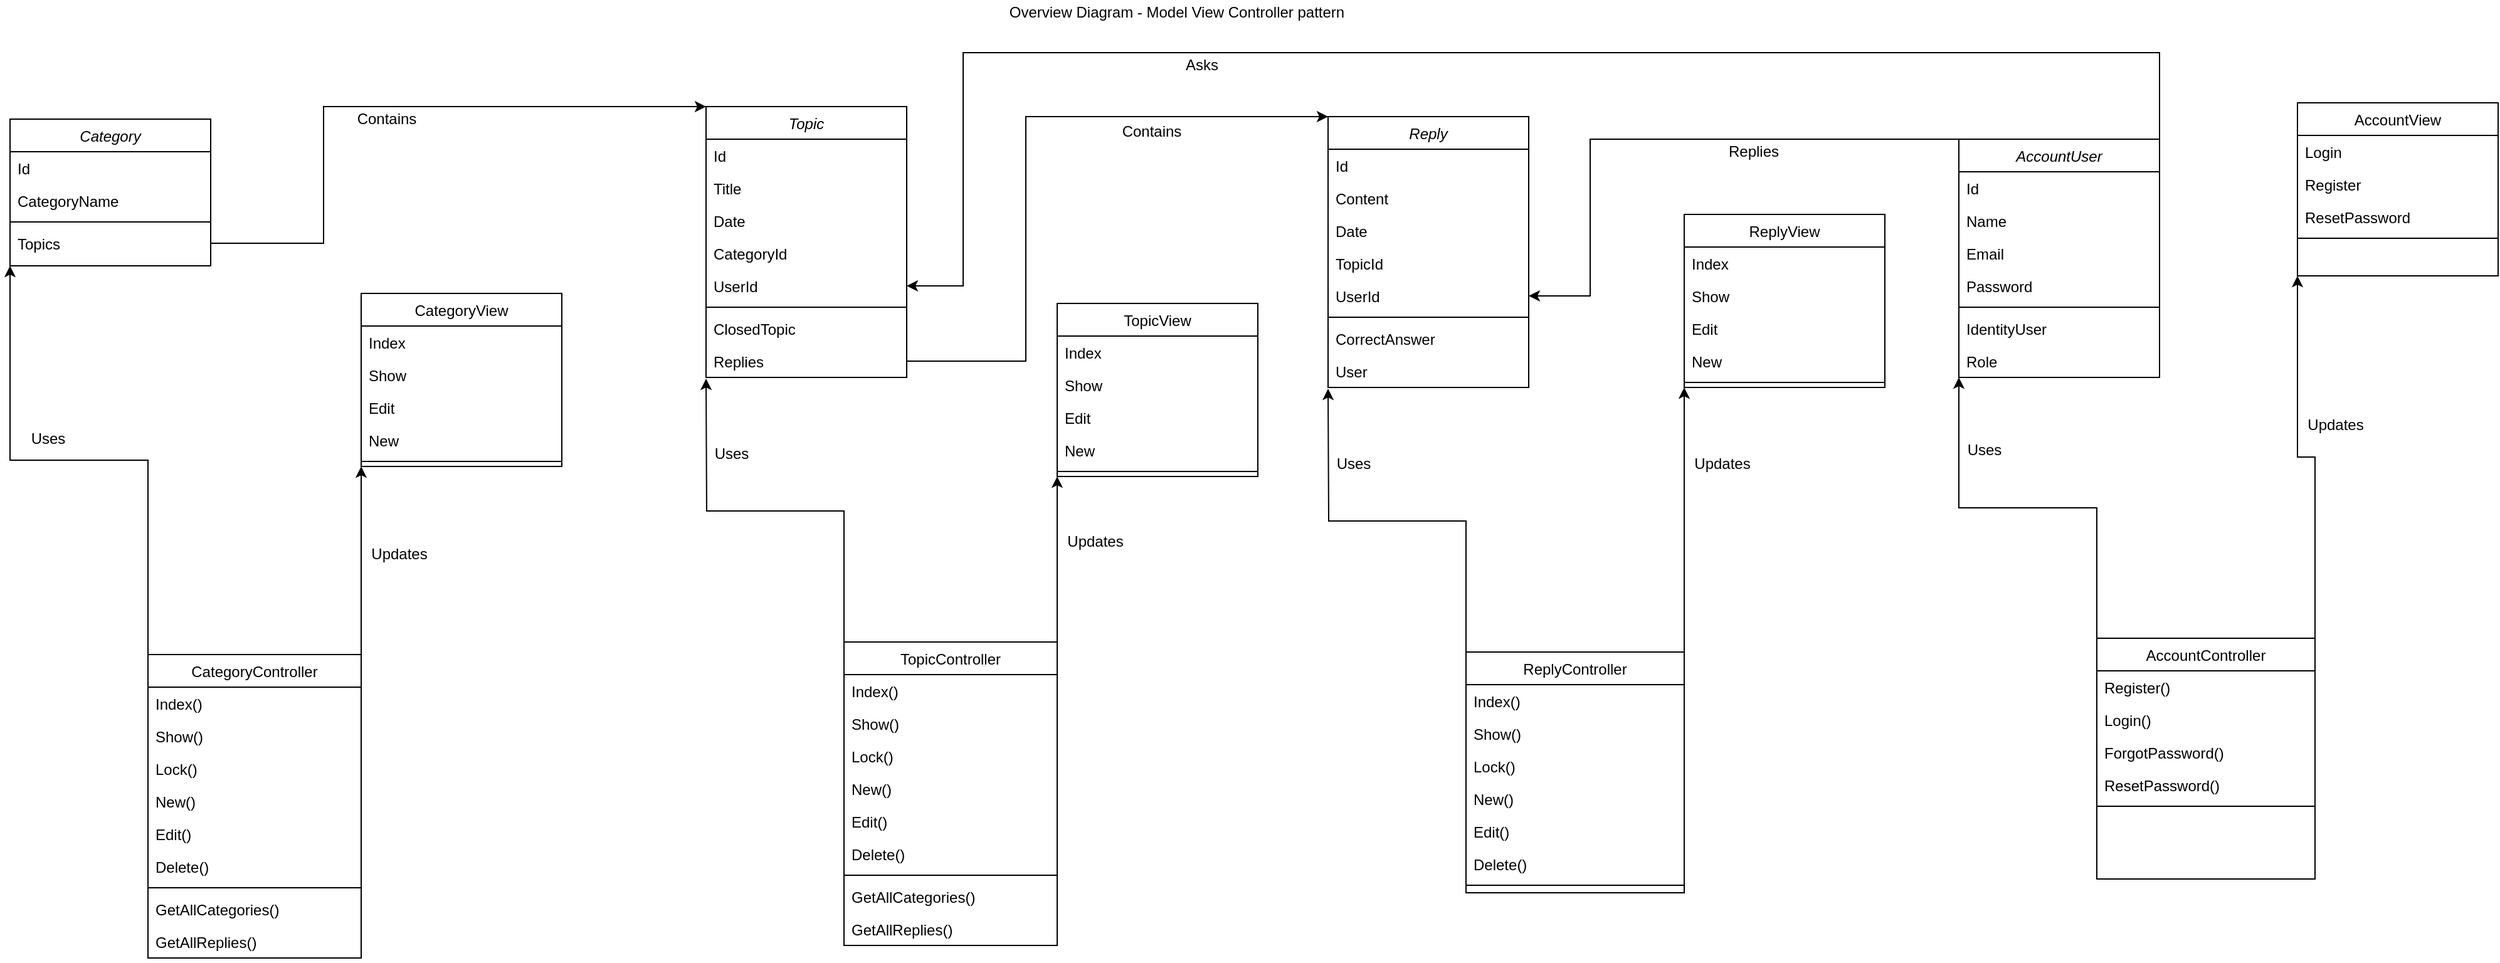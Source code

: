 <mxfile version="14.2.9" type="device"><diagram id="C5RBs43oDa-KdzZeNtuy" name="Page-1"><mxGraphModel dx="2053" dy="934" grid="1" gridSize="10" guides="1" tooltips="1" connect="1" arrows="1" fold="1" page="1" pageScale="1" pageWidth="827" pageHeight="1169" math="0" shadow="0"><root><mxCell id="WIyWlLk6GJQsqaUBKTNV-0"/><mxCell id="WIyWlLk6GJQsqaUBKTNV-1" parent="WIyWlLk6GJQsqaUBKTNV-0"/><mxCell id="Fu2iO0WbzCDHiVTkHdPR-131" value="Topic" style="swimlane;fontStyle=2;align=center;verticalAlign=top;childLayout=stackLayout;horizontal=1;startSize=26;horizontalStack=0;resizeParent=1;resizeLast=0;collapsible=1;marginBottom=0;rounded=0;shadow=0;strokeWidth=1;" vertex="1" parent="WIyWlLk6GJQsqaUBKTNV-1"><mxGeometry x="655" y="105" width="160" height="216" as="geometry"><mxRectangle x="230" y="140" width="160" height="26" as="alternateBounds"/></mxGeometry></mxCell><mxCell id="Fu2iO0WbzCDHiVTkHdPR-132" value="Id" style="text;align=left;verticalAlign=top;spacingLeft=4;spacingRight=4;overflow=hidden;rotatable=0;points=[[0,0.5],[1,0.5]];portConstraint=eastwest;" vertex="1" parent="Fu2iO0WbzCDHiVTkHdPR-131"><mxGeometry y="26" width="160" height="26" as="geometry"/></mxCell><mxCell id="Fu2iO0WbzCDHiVTkHdPR-133" value="Title" style="text;align=left;verticalAlign=top;spacingLeft=4;spacingRight=4;overflow=hidden;rotatable=0;points=[[0,0.5],[1,0.5]];portConstraint=eastwest;rounded=0;shadow=0;html=0;" vertex="1" parent="Fu2iO0WbzCDHiVTkHdPR-131"><mxGeometry y="52" width="160" height="26" as="geometry"/></mxCell><mxCell id="Fu2iO0WbzCDHiVTkHdPR-134" value="Date" style="text;align=left;verticalAlign=top;spacingLeft=4;spacingRight=4;overflow=hidden;rotatable=0;points=[[0,0.5],[1,0.5]];portConstraint=eastwest;rounded=0;shadow=0;html=0;" vertex="1" parent="Fu2iO0WbzCDHiVTkHdPR-131"><mxGeometry y="78" width="160" height="26" as="geometry"/></mxCell><mxCell id="Fu2iO0WbzCDHiVTkHdPR-135" value="CategoryId" style="text;align=left;verticalAlign=top;spacingLeft=4;spacingRight=4;overflow=hidden;rotatable=0;points=[[0,0.5],[1,0.5]];portConstraint=eastwest;rounded=0;shadow=0;html=0;" vertex="1" parent="Fu2iO0WbzCDHiVTkHdPR-131"><mxGeometry y="104" width="160" height="26" as="geometry"/></mxCell><mxCell id="Fu2iO0WbzCDHiVTkHdPR-136" value="UserId" style="text;align=left;verticalAlign=top;spacingLeft=4;spacingRight=4;overflow=hidden;rotatable=0;points=[[0,0.5],[1,0.5]];portConstraint=eastwest;rounded=0;shadow=0;html=0;" vertex="1" parent="Fu2iO0WbzCDHiVTkHdPR-131"><mxGeometry y="130" width="160" height="26" as="geometry"/></mxCell><mxCell id="Fu2iO0WbzCDHiVTkHdPR-137" value="" style="line;html=1;strokeWidth=1;align=left;verticalAlign=middle;spacingTop=-1;spacingLeft=3;spacingRight=3;rotatable=0;labelPosition=right;points=[];portConstraint=eastwest;" vertex="1" parent="Fu2iO0WbzCDHiVTkHdPR-131"><mxGeometry y="156" width="160" height="8" as="geometry"/></mxCell><mxCell id="Fu2iO0WbzCDHiVTkHdPR-138" value="ClosedTopic" style="text;align=left;verticalAlign=top;spacingLeft=4;spacingRight=4;overflow=hidden;rotatable=0;points=[[0,0.5],[1,0.5]];portConstraint=eastwest;" vertex="1" parent="Fu2iO0WbzCDHiVTkHdPR-131"><mxGeometry y="164" width="160" height="26" as="geometry"/></mxCell><mxCell id="Fu2iO0WbzCDHiVTkHdPR-139" value="Replies" style="text;align=left;verticalAlign=top;spacingLeft=4;spacingRight=4;overflow=hidden;rotatable=0;points=[[0,0.5],[1,0.5]];portConstraint=eastwest;" vertex="1" parent="Fu2iO0WbzCDHiVTkHdPR-131"><mxGeometry y="190" width="160" height="26" as="geometry"/></mxCell><mxCell id="Fu2iO0WbzCDHiVTkHdPR-140" value="TopicView" style="swimlane;fontStyle=0;align=center;verticalAlign=top;childLayout=stackLayout;horizontal=1;startSize=26;horizontalStack=0;resizeParent=1;resizeLast=0;collapsible=1;marginBottom=0;rounded=0;shadow=0;strokeWidth=1;" vertex="1" parent="WIyWlLk6GJQsqaUBKTNV-1"><mxGeometry x="935" y="262" width="160" height="138" as="geometry"><mxRectangle x="340" y="380" width="170" height="26" as="alternateBounds"/></mxGeometry></mxCell><mxCell id="Fu2iO0WbzCDHiVTkHdPR-141" value="Index" style="text;align=left;verticalAlign=top;spacingLeft=4;spacingRight=4;overflow=hidden;rotatable=0;points=[[0,0.5],[1,0.5]];portConstraint=eastwest;" vertex="1" parent="Fu2iO0WbzCDHiVTkHdPR-140"><mxGeometry y="26" width="160" height="26" as="geometry"/></mxCell><mxCell id="Fu2iO0WbzCDHiVTkHdPR-142" value="Show" style="text;align=left;verticalAlign=top;spacingLeft=4;spacingRight=4;overflow=hidden;rotatable=0;points=[[0,0.5],[1,0.5]];portConstraint=eastwest;" vertex="1" parent="Fu2iO0WbzCDHiVTkHdPR-140"><mxGeometry y="52" width="160" height="26" as="geometry"/></mxCell><mxCell id="Fu2iO0WbzCDHiVTkHdPR-143" value="Edit" style="text;align=left;verticalAlign=top;spacingLeft=4;spacingRight=4;overflow=hidden;rotatable=0;points=[[0,0.5],[1,0.5]];portConstraint=eastwest;" vertex="1" parent="Fu2iO0WbzCDHiVTkHdPR-140"><mxGeometry y="78" width="160" height="26" as="geometry"/></mxCell><mxCell id="Fu2iO0WbzCDHiVTkHdPR-144" value="New" style="text;align=left;verticalAlign=top;spacingLeft=4;spacingRight=4;overflow=hidden;rotatable=0;points=[[0,0.5],[1,0.5]];portConstraint=eastwest;" vertex="1" parent="Fu2iO0WbzCDHiVTkHdPR-140"><mxGeometry y="104" width="160" height="26" as="geometry"/></mxCell><mxCell id="Fu2iO0WbzCDHiVTkHdPR-145" value="" style="line;html=1;strokeWidth=1;align=left;verticalAlign=middle;spacingTop=-1;spacingLeft=3;spacingRight=3;rotatable=0;labelPosition=right;points=[];portConstraint=eastwest;" vertex="1" parent="Fu2iO0WbzCDHiVTkHdPR-140"><mxGeometry y="130" width="160" height="8" as="geometry"/></mxCell><mxCell id="Fu2iO0WbzCDHiVTkHdPR-146" style="edgeStyle=orthogonalEdgeStyle;rounded=0;orthogonalLoop=1;jettySize=auto;html=1;exitX=0;exitY=0;exitDx=0;exitDy=0;" edge="1" parent="WIyWlLk6GJQsqaUBKTNV-1" source="Fu2iO0WbzCDHiVTkHdPR-148"><mxGeometry relative="1" as="geometry"><mxPoint x="655" y="322" as="targetPoint"/></mxGeometry></mxCell><mxCell id="Fu2iO0WbzCDHiVTkHdPR-147" style="edgeStyle=orthogonalEdgeStyle;rounded=0;orthogonalLoop=1;jettySize=auto;html=1;exitX=1;exitY=0;exitDx=0;exitDy=0;entryX=0;entryY=1;entryDx=0;entryDy=0;" edge="1" parent="WIyWlLk6GJQsqaUBKTNV-1" source="Fu2iO0WbzCDHiVTkHdPR-148" target="Fu2iO0WbzCDHiVTkHdPR-140"><mxGeometry relative="1" as="geometry"/></mxCell><mxCell id="Fu2iO0WbzCDHiVTkHdPR-148" value="TopicController" style="swimlane;fontStyle=0;align=center;verticalAlign=top;childLayout=stackLayout;horizontal=1;startSize=26;horizontalStack=0;resizeParent=1;resizeLast=0;collapsible=1;marginBottom=0;rounded=0;shadow=0;strokeWidth=1;" vertex="1" parent="WIyWlLk6GJQsqaUBKTNV-1"><mxGeometry x="765" y="532" width="170" height="242" as="geometry"><mxRectangle x="550" y="140" width="160" height="26" as="alternateBounds"/></mxGeometry></mxCell><mxCell id="Fu2iO0WbzCDHiVTkHdPR-149" value="Index()" style="text;align=left;verticalAlign=top;spacingLeft=4;spacingRight=4;overflow=hidden;rotatable=0;points=[[0,0.5],[1,0.5]];portConstraint=eastwest;" vertex="1" parent="Fu2iO0WbzCDHiVTkHdPR-148"><mxGeometry y="26" width="170" height="26" as="geometry"/></mxCell><mxCell id="Fu2iO0WbzCDHiVTkHdPR-150" value="Show()" style="text;align=left;verticalAlign=top;spacingLeft=4;spacingRight=4;overflow=hidden;rotatable=0;points=[[0,0.5],[1,0.5]];portConstraint=eastwest;rounded=0;shadow=0;html=0;" vertex="1" parent="Fu2iO0WbzCDHiVTkHdPR-148"><mxGeometry y="52" width="170" height="26" as="geometry"/></mxCell><mxCell id="Fu2iO0WbzCDHiVTkHdPR-151" value="Lock()" style="text;align=left;verticalAlign=top;spacingLeft=4;spacingRight=4;overflow=hidden;rotatable=0;points=[[0,0.5],[1,0.5]];portConstraint=eastwest;rounded=0;shadow=0;html=0;" vertex="1" parent="Fu2iO0WbzCDHiVTkHdPR-148"><mxGeometry y="78" width="170" height="26" as="geometry"/></mxCell><mxCell id="Fu2iO0WbzCDHiVTkHdPR-152" value="New()" style="text;align=left;verticalAlign=top;spacingLeft=4;spacingRight=4;overflow=hidden;rotatable=0;points=[[0,0.5],[1,0.5]];portConstraint=eastwest;rounded=0;shadow=0;html=0;" vertex="1" parent="Fu2iO0WbzCDHiVTkHdPR-148"><mxGeometry y="104" width="170" height="26" as="geometry"/></mxCell><mxCell id="Fu2iO0WbzCDHiVTkHdPR-153" value="Edit()" style="text;align=left;verticalAlign=top;spacingLeft=4;spacingRight=4;overflow=hidden;rotatable=0;points=[[0,0.5],[1,0.5]];portConstraint=eastwest;rounded=0;shadow=0;html=0;" vertex="1" parent="Fu2iO0WbzCDHiVTkHdPR-148"><mxGeometry y="130" width="170" height="26" as="geometry"/></mxCell><mxCell id="Fu2iO0WbzCDHiVTkHdPR-154" value="Delete()" style="text;align=left;verticalAlign=top;spacingLeft=4;spacingRight=4;overflow=hidden;rotatable=0;points=[[0,0.5],[1,0.5]];portConstraint=eastwest;rounded=0;shadow=0;html=0;" vertex="1" parent="Fu2iO0WbzCDHiVTkHdPR-148"><mxGeometry y="156" width="170" height="26" as="geometry"/></mxCell><mxCell id="Fu2iO0WbzCDHiVTkHdPR-155" value="" style="line;html=1;strokeWidth=1;align=left;verticalAlign=middle;spacingTop=-1;spacingLeft=3;spacingRight=3;rotatable=0;labelPosition=right;points=[];portConstraint=eastwest;" vertex="1" parent="Fu2iO0WbzCDHiVTkHdPR-148"><mxGeometry y="182" width="170" height="8" as="geometry"/></mxCell><mxCell id="Fu2iO0WbzCDHiVTkHdPR-156" value="GetAllCategories()" style="text;align=left;verticalAlign=top;spacingLeft=4;spacingRight=4;overflow=hidden;rotatable=0;points=[[0,0.5],[1,0.5]];portConstraint=eastwest;" vertex="1" parent="Fu2iO0WbzCDHiVTkHdPR-148"><mxGeometry y="190" width="170" height="26" as="geometry"/></mxCell><mxCell id="Fu2iO0WbzCDHiVTkHdPR-157" value="GetAllReplies()" style="text;align=left;verticalAlign=top;spacingLeft=4;spacingRight=4;overflow=hidden;rotatable=0;points=[[0,0.5],[1,0.5]];portConstraint=eastwest;" vertex="1" parent="Fu2iO0WbzCDHiVTkHdPR-148"><mxGeometry y="216" width="170" height="26" as="geometry"/></mxCell><mxCell id="Fu2iO0WbzCDHiVTkHdPR-158" value="Uses" style="text;html=1;align=center;verticalAlign=middle;resizable=0;points=[];autosize=1;" vertex="1" parent="WIyWlLk6GJQsqaUBKTNV-1"><mxGeometry x="655" y="372" width="40" height="20" as="geometry"/></mxCell><mxCell id="Fu2iO0WbzCDHiVTkHdPR-159" value="Updates" style="text;html=1;align=center;verticalAlign=middle;resizable=0;points=[];autosize=1;" vertex="1" parent="WIyWlLk6GJQsqaUBKTNV-1"><mxGeometry x="935" y="442" width="60" height="20" as="geometry"/></mxCell><mxCell id="Fu2iO0WbzCDHiVTkHdPR-160" value="Reply" style="swimlane;fontStyle=2;align=center;verticalAlign=top;childLayout=stackLayout;horizontal=1;startSize=26;horizontalStack=0;resizeParent=1;resizeLast=0;collapsible=1;marginBottom=0;rounded=0;shadow=0;strokeWidth=1;" vertex="1" parent="WIyWlLk6GJQsqaUBKTNV-1"><mxGeometry x="1151" y="113" width="160" height="216" as="geometry"><mxRectangle x="230" y="140" width="160" height="26" as="alternateBounds"/></mxGeometry></mxCell><mxCell id="Fu2iO0WbzCDHiVTkHdPR-161" value="Id" style="text;align=left;verticalAlign=top;spacingLeft=4;spacingRight=4;overflow=hidden;rotatable=0;points=[[0,0.5],[1,0.5]];portConstraint=eastwest;" vertex="1" parent="Fu2iO0WbzCDHiVTkHdPR-160"><mxGeometry y="26" width="160" height="26" as="geometry"/></mxCell><mxCell id="Fu2iO0WbzCDHiVTkHdPR-162" value="Content" style="text;align=left;verticalAlign=top;spacingLeft=4;spacingRight=4;overflow=hidden;rotatable=0;points=[[0,0.5],[1,0.5]];portConstraint=eastwest;rounded=0;shadow=0;html=0;" vertex="1" parent="Fu2iO0WbzCDHiVTkHdPR-160"><mxGeometry y="52" width="160" height="26" as="geometry"/></mxCell><mxCell id="Fu2iO0WbzCDHiVTkHdPR-163" value="Date" style="text;align=left;verticalAlign=top;spacingLeft=4;spacingRight=4;overflow=hidden;rotatable=0;points=[[0,0.5],[1,0.5]];portConstraint=eastwest;rounded=0;shadow=0;html=0;" vertex="1" parent="Fu2iO0WbzCDHiVTkHdPR-160"><mxGeometry y="78" width="160" height="26" as="geometry"/></mxCell><mxCell id="Fu2iO0WbzCDHiVTkHdPR-164" value="TopicId" style="text;align=left;verticalAlign=top;spacingLeft=4;spacingRight=4;overflow=hidden;rotatable=0;points=[[0,0.5],[1,0.5]];portConstraint=eastwest;rounded=0;shadow=0;html=0;" vertex="1" parent="Fu2iO0WbzCDHiVTkHdPR-160"><mxGeometry y="104" width="160" height="26" as="geometry"/></mxCell><mxCell id="Fu2iO0WbzCDHiVTkHdPR-165" value="UserId" style="text;align=left;verticalAlign=top;spacingLeft=4;spacingRight=4;overflow=hidden;rotatable=0;points=[[0,0.5],[1,0.5]];portConstraint=eastwest;rounded=0;shadow=0;html=0;" vertex="1" parent="Fu2iO0WbzCDHiVTkHdPR-160"><mxGeometry y="130" width="160" height="26" as="geometry"/></mxCell><mxCell id="Fu2iO0WbzCDHiVTkHdPR-166" value="" style="line;html=1;strokeWidth=1;align=left;verticalAlign=middle;spacingTop=-1;spacingLeft=3;spacingRight=3;rotatable=0;labelPosition=right;points=[];portConstraint=eastwest;" vertex="1" parent="Fu2iO0WbzCDHiVTkHdPR-160"><mxGeometry y="156" width="160" height="8" as="geometry"/></mxCell><mxCell id="Fu2iO0WbzCDHiVTkHdPR-167" value="CorrectAnswer" style="text;align=left;verticalAlign=top;spacingLeft=4;spacingRight=4;overflow=hidden;rotatable=0;points=[[0,0.5],[1,0.5]];portConstraint=eastwest;" vertex="1" parent="Fu2iO0WbzCDHiVTkHdPR-160"><mxGeometry y="164" width="160" height="26" as="geometry"/></mxCell><mxCell id="Fu2iO0WbzCDHiVTkHdPR-168" value="User" style="text;align=left;verticalAlign=top;spacingLeft=4;spacingRight=4;overflow=hidden;rotatable=0;points=[[0,0.5],[1,0.5]];portConstraint=eastwest;" vertex="1" parent="Fu2iO0WbzCDHiVTkHdPR-160"><mxGeometry y="190" width="160" height="26" as="geometry"/></mxCell><mxCell id="Fu2iO0WbzCDHiVTkHdPR-169" value="ReplyView" style="swimlane;fontStyle=0;align=center;verticalAlign=top;childLayout=stackLayout;horizontal=1;startSize=26;horizontalStack=0;resizeParent=1;resizeLast=0;collapsible=1;marginBottom=0;rounded=0;shadow=0;strokeWidth=1;" vertex="1" parent="WIyWlLk6GJQsqaUBKTNV-1"><mxGeometry x="1435" y="191" width="160" height="138" as="geometry"><mxRectangle x="340" y="380" width="170" height="26" as="alternateBounds"/></mxGeometry></mxCell><mxCell id="Fu2iO0WbzCDHiVTkHdPR-170" value="Index" style="text;align=left;verticalAlign=top;spacingLeft=4;spacingRight=4;overflow=hidden;rotatable=0;points=[[0,0.5],[1,0.5]];portConstraint=eastwest;" vertex="1" parent="Fu2iO0WbzCDHiVTkHdPR-169"><mxGeometry y="26" width="160" height="26" as="geometry"/></mxCell><mxCell id="Fu2iO0WbzCDHiVTkHdPR-171" value="Show" style="text;align=left;verticalAlign=top;spacingLeft=4;spacingRight=4;overflow=hidden;rotatable=0;points=[[0,0.5],[1,0.5]];portConstraint=eastwest;" vertex="1" parent="Fu2iO0WbzCDHiVTkHdPR-169"><mxGeometry y="52" width="160" height="26" as="geometry"/></mxCell><mxCell id="Fu2iO0WbzCDHiVTkHdPR-172" value="Edit" style="text;align=left;verticalAlign=top;spacingLeft=4;spacingRight=4;overflow=hidden;rotatable=0;points=[[0,0.5],[1,0.5]];portConstraint=eastwest;" vertex="1" parent="Fu2iO0WbzCDHiVTkHdPR-169"><mxGeometry y="78" width="160" height="26" as="geometry"/></mxCell><mxCell id="Fu2iO0WbzCDHiVTkHdPR-173" value="New" style="text;align=left;verticalAlign=top;spacingLeft=4;spacingRight=4;overflow=hidden;rotatable=0;points=[[0,0.5],[1,0.5]];portConstraint=eastwest;" vertex="1" parent="Fu2iO0WbzCDHiVTkHdPR-169"><mxGeometry y="104" width="160" height="26" as="geometry"/></mxCell><mxCell id="Fu2iO0WbzCDHiVTkHdPR-174" value="" style="line;html=1;strokeWidth=1;align=left;verticalAlign=middle;spacingTop=-1;spacingLeft=3;spacingRight=3;rotatable=0;labelPosition=right;points=[];portConstraint=eastwest;" vertex="1" parent="Fu2iO0WbzCDHiVTkHdPR-169"><mxGeometry y="130" width="160" height="8" as="geometry"/></mxCell><mxCell id="Fu2iO0WbzCDHiVTkHdPR-175" style="edgeStyle=orthogonalEdgeStyle;rounded=0;orthogonalLoop=1;jettySize=auto;html=1;exitX=0;exitY=0;exitDx=0;exitDy=0;" edge="1" parent="WIyWlLk6GJQsqaUBKTNV-1" source="Fu2iO0WbzCDHiVTkHdPR-177"><mxGeometry relative="1" as="geometry"><mxPoint x="1151" y="330" as="targetPoint"/></mxGeometry></mxCell><mxCell id="Fu2iO0WbzCDHiVTkHdPR-176" style="edgeStyle=orthogonalEdgeStyle;rounded=0;orthogonalLoop=1;jettySize=auto;html=1;exitX=1;exitY=0;exitDx=0;exitDy=0;entryX=0;entryY=1;entryDx=0;entryDy=0;" edge="1" parent="WIyWlLk6GJQsqaUBKTNV-1" source="Fu2iO0WbzCDHiVTkHdPR-177" target="Fu2iO0WbzCDHiVTkHdPR-169"><mxGeometry relative="1" as="geometry"/></mxCell><mxCell id="Fu2iO0WbzCDHiVTkHdPR-177" value="ReplyController" style="swimlane;fontStyle=0;align=center;verticalAlign=top;childLayout=stackLayout;horizontal=1;startSize=26;horizontalStack=0;resizeParent=1;resizeLast=0;collapsible=1;marginBottom=0;rounded=0;shadow=0;strokeWidth=1;" vertex="1" parent="WIyWlLk6GJQsqaUBKTNV-1"><mxGeometry x="1261" y="540" width="174" height="192" as="geometry"><mxRectangle x="550" y="140" width="160" height="26" as="alternateBounds"/></mxGeometry></mxCell><mxCell id="Fu2iO0WbzCDHiVTkHdPR-178" value="Index()" style="text;align=left;verticalAlign=top;spacingLeft=4;spacingRight=4;overflow=hidden;rotatable=0;points=[[0,0.5],[1,0.5]];portConstraint=eastwest;" vertex="1" parent="Fu2iO0WbzCDHiVTkHdPR-177"><mxGeometry y="26" width="174" height="26" as="geometry"/></mxCell><mxCell id="Fu2iO0WbzCDHiVTkHdPR-179" value="Show()" style="text;align=left;verticalAlign=top;spacingLeft=4;spacingRight=4;overflow=hidden;rotatable=0;points=[[0,0.5],[1,0.5]];portConstraint=eastwest;rounded=0;shadow=0;html=0;" vertex="1" parent="Fu2iO0WbzCDHiVTkHdPR-177"><mxGeometry y="52" width="174" height="26" as="geometry"/></mxCell><mxCell id="Fu2iO0WbzCDHiVTkHdPR-180" value="Lock()" style="text;align=left;verticalAlign=top;spacingLeft=4;spacingRight=4;overflow=hidden;rotatable=0;points=[[0,0.5],[1,0.5]];portConstraint=eastwest;rounded=0;shadow=0;html=0;" vertex="1" parent="Fu2iO0WbzCDHiVTkHdPR-177"><mxGeometry y="78" width="174" height="26" as="geometry"/></mxCell><mxCell id="Fu2iO0WbzCDHiVTkHdPR-181" value="New()" style="text;align=left;verticalAlign=top;spacingLeft=4;spacingRight=4;overflow=hidden;rotatable=0;points=[[0,0.5],[1,0.5]];portConstraint=eastwest;rounded=0;shadow=0;html=0;" vertex="1" parent="Fu2iO0WbzCDHiVTkHdPR-177"><mxGeometry y="104" width="174" height="26" as="geometry"/></mxCell><mxCell id="Fu2iO0WbzCDHiVTkHdPR-182" value="Edit()" style="text;align=left;verticalAlign=top;spacingLeft=4;spacingRight=4;overflow=hidden;rotatable=0;points=[[0,0.5],[1,0.5]];portConstraint=eastwest;rounded=0;shadow=0;html=0;" vertex="1" parent="Fu2iO0WbzCDHiVTkHdPR-177"><mxGeometry y="130" width="174" height="26" as="geometry"/></mxCell><mxCell id="Fu2iO0WbzCDHiVTkHdPR-183" value="Delete()" style="text;align=left;verticalAlign=top;spacingLeft=4;spacingRight=4;overflow=hidden;rotatable=0;points=[[0,0.5],[1,0.5]];portConstraint=eastwest;rounded=0;shadow=0;html=0;" vertex="1" parent="Fu2iO0WbzCDHiVTkHdPR-177"><mxGeometry y="156" width="174" height="26" as="geometry"/></mxCell><mxCell id="Fu2iO0WbzCDHiVTkHdPR-184" value="" style="line;html=1;strokeWidth=1;align=left;verticalAlign=middle;spacingTop=-1;spacingLeft=3;spacingRight=3;rotatable=0;labelPosition=right;points=[];portConstraint=eastwest;" vertex="1" parent="Fu2iO0WbzCDHiVTkHdPR-177"><mxGeometry y="182" width="174" height="8" as="geometry"/></mxCell><mxCell id="Fu2iO0WbzCDHiVTkHdPR-185" value="Uses" style="text;html=1;align=center;verticalAlign=middle;resizable=0;points=[];autosize=1;" vertex="1" parent="WIyWlLk6GJQsqaUBKTNV-1"><mxGeometry x="1151" y="380" width="40" height="20" as="geometry"/></mxCell><mxCell id="Fu2iO0WbzCDHiVTkHdPR-186" value="Updates" style="text;html=1;align=center;verticalAlign=middle;resizable=0;points=[];autosize=1;" vertex="1" parent="WIyWlLk6GJQsqaUBKTNV-1"><mxGeometry x="1435" y="380" width="60" height="20" as="geometry"/></mxCell><mxCell id="Fu2iO0WbzCDHiVTkHdPR-187" style="edgeStyle=orthogonalEdgeStyle;rounded=0;orthogonalLoop=1;jettySize=auto;html=1;entryX=0;entryY=0;entryDx=0;entryDy=0;" edge="1" parent="WIyWlLk6GJQsqaUBKTNV-1" source="Fu2iO0WbzCDHiVTkHdPR-139" target="Fu2iO0WbzCDHiVTkHdPR-160"><mxGeometry relative="1" as="geometry"><Array as="points"><mxPoint x="910" y="308"/><mxPoint x="910" y="113"/></Array></mxGeometry></mxCell><mxCell id="Fu2iO0WbzCDHiVTkHdPR-188" value="Contains" style="text;html=1;align=center;verticalAlign=middle;resizable=0;points=[];autosize=1;" vertex="1" parent="WIyWlLk6GJQsqaUBKTNV-1"><mxGeometry x="980" y="115" width="60" height="20" as="geometry"/></mxCell><mxCell id="Fu2iO0WbzCDHiVTkHdPR-189" value="Category" style="swimlane;fontStyle=2;align=center;verticalAlign=top;childLayout=stackLayout;horizontal=1;startSize=26;horizontalStack=0;resizeParent=1;resizeLast=0;collapsible=1;marginBottom=0;rounded=0;shadow=0;strokeWidth=1;" vertex="1" parent="WIyWlLk6GJQsqaUBKTNV-1"><mxGeometry x="100" y="115" width="160" height="117" as="geometry"><mxRectangle x="230" y="140" width="160" height="26" as="alternateBounds"/></mxGeometry></mxCell><mxCell id="Fu2iO0WbzCDHiVTkHdPR-190" value="Id" style="text;align=left;verticalAlign=top;spacingLeft=4;spacingRight=4;overflow=hidden;rotatable=0;points=[[0,0.5],[1,0.5]];portConstraint=eastwest;" vertex="1" parent="Fu2iO0WbzCDHiVTkHdPR-189"><mxGeometry y="26" width="160" height="26" as="geometry"/></mxCell><mxCell id="Fu2iO0WbzCDHiVTkHdPR-191" value="CategoryName" style="text;align=left;verticalAlign=top;spacingLeft=4;spacingRight=4;overflow=hidden;rotatable=0;points=[[0,0.5],[1,0.5]];portConstraint=eastwest;rounded=0;shadow=0;html=0;" vertex="1" parent="Fu2iO0WbzCDHiVTkHdPR-189"><mxGeometry y="52" width="160" height="26" as="geometry"/></mxCell><mxCell id="Fu2iO0WbzCDHiVTkHdPR-195" value="" style="line;html=1;strokeWidth=1;align=left;verticalAlign=middle;spacingTop=-1;spacingLeft=3;spacingRight=3;rotatable=0;labelPosition=right;points=[];portConstraint=eastwest;" vertex="1" parent="Fu2iO0WbzCDHiVTkHdPR-189"><mxGeometry y="78" width="160" height="8" as="geometry"/></mxCell><mxCell id="Fu2iO0WbzCDHiVTkHdPR-196" value="Topics" style="text;align=left;verticalAlign=top;spacingLeft=4;spacingRight=4;overflow=hidden;rotatable=0;points=[[0,0.5],[1,0.5]];portConstraint=eastwest;" vertex="1" parent="Fu2iO0WbzCDHiVTkHdPR-189"><mxGeometry y="86" width="160" height="26" as="geometry"/></mxCell><mxCell id="Fu2iO0WbzCDHiVTkHdPR-198" value="CategoryView" style="swimlane;fontStyle=0;align=center;verticalAlign=top;childLayout=stackLayout;horizontal=1;startSize=26;horizontalStack=0;resizeParent=1;resizeLast=0;collapsible=1;marginBottom=0;rounded=0;shadow=0;strokeWidth=1;" vertex="1" parent="WIyWlLk6GJQsqaUBKTNV-1"><mxGeometry x="380" y="254" width="160" height="138" as="geometry"><mxRectangle x="340" y="380" width="170" height="26" as="alternateBounds"/></mxGeometry></mxCell><mxCell id="Fu2iO0WbzCDHiVTkHdPR-199" value="Index" style="text;align=left;verticalAlign=top;spacingLeft=4;spacingRight=4;overflow=hidden;rotatable=0;points=[[0,0.5],[1,0.5]];portConstraint=eastwest;" vertex="1" parent="Fu2iO0WbzCDHiVTkHdPR-198"><mxGeometry y="26" width="160" height="26" as="geometry"/></mxCell><mxCell id="Fu2iO0WbzCDHiVTkHdPR-200" value="Show" style="text;align=left;verticalAlign=top;spacingLeft=4;spacingRight=4;overflow=hidden;rotatable=0;points=[[0,0.5],[1,0.5]];portConstraint=eastwest;" vertex="1" parent="Fu2iO0WbzCDHiVTkHdPR-198"><mxGeometry y="52" width="160" height="26" as="geometry"/></mxCell><mxCell id="Fu2iO0WbzCDHiVTkHdPR-201" value="Edit" style="text;align=left;verticalAlign=top;spacingLeft=4;spacingRight=4;overflow=hidden;rotatable=0;points=[[0,0.5],[1,0.5]];portConstraint=eastwest;" vertex="1" parent="Fu2iO0WbzCDHiVTkHdPR-198"><mxGeometry y="78" width="160" height="26" as="geometry"/></mxCell><mxCell id="Fu2iO0WbzCDHiVTkHdPR-202" value="New" style="text;align=left;verticalAlign=top;spacingLeft=4;spacingRight=4;overflow=hidden;rotatable=0;points=[[0,0.5],[1,0.5]];portConstraint=eastwest;" vertex="1" parent="Fu2iO0WbzCDHiVTkHdPR-198"><mxGeometry y="104" width="160" height="26" as="geometry"/></mxCell><mxCell id="Fu2iO0WbzCDHiVTkHdPR-203" value="" style="line;html=1;strokeWidth=1;align=left;verticalAlign=middle;spacingTop=-1;spacingLeft=3;spacingRight=3;rotatable=0;labelPosition=right;points=[];portConstraint=eastwest;" vertex="1" parent="Fu2iO0WbzCDHiVTkHdPR-198"><mxGeometry y="130" width="160" height="8" as="geometry"/></mxCell><mxCell id="Fu2iO0WbzCDHiVTkHdPR-204" style="edgeStyle=orthogonalEdgeStyle;rounded=0;orthogonalLoop=1;jettySize=auto;html=1;exitX=0;exitY=0;exitDx=0;exitDy=0;entryX=0;entryY=1;entryDx=0;entryDy=0;" edge="1" parent="WIyWlLk6GJQsqaUBKTNV-1" source="Fu2iO0WbzCDHiVTkHdPR-206" target="Fu2iO0WbzCDHiVTkHdPR-189"><mxGeometry relative="1" as="geometry"><mxPoint x="100" y="332" as="targetPoint"/></mxGeometry></mxCell><mxCell id="Fu2iO0WbzCDHiVTkHdPR-205" style="edgeStyle=orthogonalEdgeStyle;rounded=0;orthogonalLoop=1;jettySize=auto;html=1;exitX=1;exitY=0;exitDx=0;exitDy=0;entryX=0;entryY=1;entryDx=0;entryDy=0;" edge="1" parent="WIyWlLk6GJQsqaUBKTNV-1" source="Fu2iO0WbzCDHiVTkHdPR-206" target="Fu2iO0WbzCDHiVTkHdPR-198"><mxGeometry relative="1" as="geometry"/></mxCell><mxCell id="Fu2iO0WbzCDHiVTkHdPR-206" value="CategoryController" style="swimlane;fontStyle=0;align=center;verticalAlign=top;childLayout=stackLayout;horizontal=1;startSize=26;horizontalStack=0;resizeParent=1;resizeLast=0;collapsible=1;marginBottom=0;rounded=0;shadow=0;strokeWidth=1;" vertex="1" parent="WIyWlLk6GJQsqaUBKTNV-1"><mxGeometry x="210" y="542" width="170" height="242" as="geometry"><mxRectangle x="550" y="140" width="160" height="26" as="alternateBounds"/></mxGeometry></mxCell><mxCell id="Fu2iO0WbzCDHiVTkHdPR-207" value="Index()" style="text;align=left;verticalAlign=top;spacingLeft=4;spacingRight=4;overflow=hidden;rotatable=0;points=[[0,0.5],[1,0.5]];portConstraint=eastwest;" vertex="1" parent="Fu2iO0WbzCDHiVTkHdPR-206"><mxGeometry y="26" width="170" height="26" as="geometry"/></mxCell><mxCell id="Fu2iO0WbzCDHiVTkHdPR-208" value="Show()" style="text;align=left;verticalAlign=top;spacingLeft=4;spacingRight=4;overflow=hidden;rotatable=0;points=[[0,0.5],[1,0.5]];portConstraint=eastwest;rounded=0;shadow=0;html=0;" vertex="1" parent="Fu2iO0WbzCDHiVTkHdPR-206"><mxGeometry y="52" width="170" height="26" as="geometry"/></mxCell><mxCell id="Fu2iO0WbzCDHiVTkHdPR-209" value="Lock()" style="text;align=left;verticalAlign=top;spacingLeft=4;spacingRight=4;overflow=hidden;rotatable=0;points=[[0,0.5],[1,0.5]];portConstraint=eastwest;rounded=0;shadow=0;html=0;" vertex="1" parent="Fu2iO0WbzCDHiVTkHdPR-206"><mxGeometry y="78" width="170" height="26" as="geometry"/></mxCell><mxCell id="Fu2iO0WbzCDHiVTkHdPR-210" value="New()" style="text;align=left;verticalAlign=top;spacingLeft=4;spacingRight=4;overflow=hidden;rotatable=0;points=[[0,0.5],[1,0.5]];portConstraint=eastwest;rounded=0;shadow=0;html=0;" vertex="1" parent="Fu2iO0WbzCDHiVTkHdPR-206"><mxGeometry y="104" width="170" height="26" as="geometry"/></mxCell><mxCell id="Fu2iO0WbzCDHiVTkHdPR-211" value="Edit()" style="text;align=left;verticalAlign=top;spacingLeft=4;spacingRight=4;overflow=hidden;rotatable=0;points=[[0,0.5],[1,0.5]];portConstraint=eastwest;rounded=0;shadow=0;html=0;" vertex="1" parent="Fu2iO0WbzCDHiVTkHdPR-206"><mxGeometry y="130" width="170" height="26" as="geometry"/></mxCell><mxCell id="Fu2iO0WbzCDHiVTkHdPR-212" value="Delete()" style="text;align=left;verticalAlign=top;spacingLeft=4;spacingRight=4;overflow=hidden;rotatable=0;points=[[0,0.5],[1,0.5]];portConstraint=eastwest;rounded=0;shadow=0;html=0;" vertex="1" parent="Fu2iO0WbzCDHiVTkHdPR-206"><mxGeometry y="156" width="170" height="26" as="geometry"/></mxCell><mxCell id="Fu2iO0WbzCDHiVTkHdPR-213" value="" style="line;html=1;strokeWidth=1;align=left;verticalAlign=middle;spacingTop=-1;spacingLeft=3;spacingRight=3;rotatable=0;labelPosition=right;points=[];portConstraint=eastwest;" vertex="1" parent="Fu2iO0WbzCDHiVTkHdPR-206"><mxGeometry y="182" width="170" height="8" as="geometry"/></mxCell><mxCell id="Fu2iO0WbzCDHiVTkHdPR-214" value="GetAllCategories()" style="text;align=left;verticalAlign=top;spacingLeft=4;spacingRight=4;overflow=hidden;rotatable=0;points=[[0,0.5],[1,0.5]];portConstraint=eastwest;" vertex="1" parent="Fu2iO0WbzCDHiVTkHdPR-206"><mxGeometry y="190" width="170" height="26" as="geometry"/></mxCell><mxCell id="Fu2iO0WbzCDHiVTkHdPR-215" value="GetAllReplies()" style="text;align=left;verticalAlign=top;spacingLeft=4;spacingRight=4;overflow=hidden;rotatable=0;points=[[0,0.5],[1,0.5]];portConstraint=eastwest;" vertex="1" parent="Fu2iO0WbzCDHiVTkHdPR-206"><mxGeometry y="216" width="170" height="26" as="geometry"/></mxCell><mxCell id="Fu2iO0WbzCDHiVTkHdPR-216" value="Uses" style="text;html=1;align=center;verticalAlign=middle;resizable=0;points=[];autosize=1;" vertex="1" parent="WIyWlLk6GJQsqaUBKTNV-1"><mxGeometry x="110" y="360" width="40" height="20" as="geometry"/></mxCell><mxCell id="Fu2iO0WbzCDHiVTkHdPR-217" value="Updates" style="text;html=1;align=center;verticalAlign=middle;resizable=0;points=[];autosize=1;" vertex="1" parent="WIyWlLk6GJQsqaUBKTNV-1"><mxGeometry x="380" y="452" width="60" height="20" as="geometry"/></mxCell><mxCell id="Fu2iO0WbzCDHiVTkHdPR-218" value="Contains" style="text;html=1;align=center;verticalAlign=middle;resizable=0;points=[];autosize=1;" vertex="1" parent="WIyWlLk6GJQsqaUBKTNV-1"><mxGeometry x="370" y="105" width="60" height="20" as="geometry"/></mxCell><mxCell id="Fu2iO0WbzCDHiVTkHdPR-219" style="edgeStyle=orthogonalEdgeStyle;rounded=0;orthogonalLoop=1;jettySize=auto;html=1;entryX=0;entryY=0;entryDx=0;entryDy=0;" edge="1" parent="WIyWlLk6GJQsqaUBKTNV-1" source="Fu2iO0WbzCDHiVTkHdPR-196" target="Fu2iO0WbzCDHiVTkHdPR-131"><mxGeometry relative="1" as="geometry"><Array as="points"><mxPoint x="350" y="214"/><mxPoint x="350" y="105"/></Array></mxGeometry></mxCell><mxCell id="Fu2iO0WbzCDHiVTkHdPR-275" value="AccountUser" style="swimlane;fontStyle=2;align=center;verticalAlign=top;childLayout=stackLayout;horizontal=1;startSize=26;horizontalStack=0;resizeParent=1;resizeLast=0;collapsible=1;marginBottom=0;rounded=0;shadow=0;strokeWidth=1;" vertex="1" parent="WIyWlLk6GJQsqaUBKTNV-1"><mxGeometry x="1654" y="131" width="160" height="190" as="geometry"><mxRectangle x="230" y="140" width="160" height="26" as="alternateBounds"/></mxGeometry></mxCell><mxCell id="Fu2iO0WbzCDHiVTkHdPR-276" value="Id" style="text;align=left;verticalAlign=top;spacingLeft=4;spacingRight=4;overflow=hidden;rotatable=0;points=[[0,0.5],[1,0.5]];portConstraint=eastwest;" vertex="1" parent="Fu2iO0WbzCDHiVTkHdPR-275"><mxGeometry y="26" width="160" height="26" as="geometry"/></mxCell><mxCell id="Fu2iO0WbzCDHiVTkHdPR-277" value="Name" style="text;align=left;verticalAlign=top;spacingLeft=4;spacingRight=4;overflow=hidden;rotatable=0;points=[[0,0.5],[1,0.5]];portConstraint=eastwest;rounded=0;shadow=0;html=0;" vertex="1" parent="Fu2iO0WbzCDHiVTkHdPR-275"><mxGeometry y="52" width="160" height="26" as="geometry"/></mxCell><mxCell id="Fu2iO0WbzCDHiVTkHdPR-278" value="Email" style="text;align=left;verticalAlign=top;spacingLeft=4;spacingRight=4;overflow=hidden;rotatable=0;points=[[0,0.5],[1,0.5]];portConstraint=eastwest;rounded=0;shadow=0;html=0;" vertex="1" parent="Fu2iO0WbzCDHiVTkHdPR-275"><mxGeometry y="78" width="160" height="26" as="geometry"/></mxCell><mxCell id="Fu2iO0WbzCDHiVTkHdPR-279" value="Password" style="text;align=left;verticalAlign=top;spacingLeft=4;spacingRight=4;overflow=hidden;rotatable=0;points=[[0,0.5],[1,0.5]];portConstraint=eastwest;rounded=0;shadow=0;html=0;" vertex="1" parent="Fu2iO0WbzCDHiVTkHdPR-275"><mxGeometry y="104" width="160" height="26" as="geometry"/></mxCell><mxCell id="Fu2iO0WbzCDHiVTkHdPR-281" value="" style="line;html=1;strokeWidth=1;align=left;verticalAlign=middle;spacingTop=-1;spacingLeft=3;spacingRight=3;rotatable=0;labelPosition=right;points=[];portConstraint=eastwest;" vertex="1" parent="Fu2iO0WbzCDHiVTkHdPR-275"><mxGeometry y="130" width="160" height="8" as="geometry"/></mxCell><mxCell id="Fu2iO0WbzCDHiVTkHdPR-283" value="IdentityUser" style="text;align=left;verticalAlign=top;spacingLeft=4;spacingRight=4;overflow=hidden;rotatable=0;points=[[0,0.5],[1,0.5]];portConstraint=eastwest;" vertex="1" parent="Fu2iO0WbzCDHiVTkHdPR-275"><mxGeometry y="138" width="160" height="26" as="geometry"/></mxCell><mxCell id="Fu2iO0WbzCDHiVTkHdPR-302" value="Role" style="text;align=left;verticalAlign=top;spacingLeft=4;spacingRight=4;overflow=hidden;rotatable=0;points=[[0,0.5],[1,0.5]];portConstraint=eastwest;" vertex="1" parent="Fu2iO0WbzCDHiVTkHdPR-275"><mxGeometry y="164" width="160" height="26" as="geometry"/></mxCell><mxCell id="Fu2iO0WbzCDHiVTkHdPR-284" value="AccountView" style="swimlane;fontStyle=0;align=center;verticalAlign=top;childLayout=stackLayout;horizontal=1;startSize=26;horizontalStack=0;resizeParent=1;resizeLast=0;collapsible=1;marginBottom=0;rounded=0;shadow=0;strokeWidth=1;" vertex="1" parent="WIyWlLk6GJQsqaUBKTNV-1"><mxGeometry x="1924" y="102" width="160" height="138" as="geometry"><mxRectangle x="340" y="380" width="170" height="26" as="alternateBounds"/></mxGeometry></mxCell><mxCell id="Fu2iO0WbzCDHiVTkHdPR-285" value="Login" style="text;align=left;verticalAlign=top;spacingLeft=4;spacingRight=4;overflow=hidden;rotatable=0;points=[[0,0.5],[1,0.5]];portConstraint=eastwest;" vertex="1" parent="Fu2iO0WbzCDHiVTkHdPR-284"><mxGeometry y="26" width="160" height="26" as="geometry"/></mxCell><mxCell id="Fu2iO0WbzCDHiVTkHdPR-286" value="Register" style="text;align=left;verticalAlign=top;spacingLeft=4;spacingRight=4;overflow=hidden;rotatable=0;points=[[0,0.5],[1,0.5]];portConstraint=eastwest;" vertex="1" parent="Fu2iO0WbzCDHiVTkHdPR-284"><mxGeometry y="52" width="160" height="26" as="geometry"/></mxCell><mxCell id="Fu2iO0WbzCDHiVTkHdPR-287" value="ResetPassword" style="text;align=left;verticalAlign=top;spacingLeft=4;spacingRight=4;overflow=hidden;rotatable=0;points=[[0,0.5],[1,0.5]];portConstraint=eastwest;" vertex="1" parent="Fu2iO0WbzCDHiVTkHdPR-284"><mxGeometry y="78" width="160" height="26" as="geometry"/></mxCell><mxCell id="Fu2iO0WbzCDHiVTkHdPR-289" value="" style="line;html=1;strokeWidth=1;align=left;verticalAlign=middle;spacingTop=-1;spacingLeft=3;spacingRight=3;rotatable=0;labelPosition=right;points=[];portConstraint=eastwest;" vertex="1" parent="Fu2iO0WbzCDHiVTkHdPR-284"><mxGeometry y="104" width="160" height="8" as="geometry"/></mxCell><mxCell id="Fu2iO0WbzCDHiVTkHdPR-290" style="edgeStyle=orthogonalEdgeStyle;rounded=0;orthogonalLoop=1;jettySize=auto;html=1;exitX=0;exitY=0;exitDx=0;exitDy=0;entryX=0;entryY=1;entryDx=0;entryDy=0;" edge="1" source="Fu2iO0WbzCDHiVTkHdPR-292" parent="WIyWlLk6GJQsqaUBKTNV-1" target="Fu2iO0WbzCDHiVTkHdPR-275"><mxGeometry relative="1" as="geometry"><mxPoint x="1654" y="319" as="targetPoint"/></mxGeometry></mxCell><mxCell id="Fu2iO0WbzCDHiVTkHdPR-291" style="edgeStyle=orthogonalEdgeStyle;rounded=0;orthogonalLoop=1;jettySize=auto;html=1;exitX=1;exitY=0;exitDx=0;exitDy=0;entryX=0;entryY=1;entryDx=0;entryDy=0;" edge="1" source="Fu2iO0WbzCDHiVTkHdPR-292" target="Fu2iO0WbzCDHiVTkHdPR-284" parent="WIyWlLk6GJQsqaUBKTNV-1"><mxGeometry relative="1" as="geometry"/></mxCell><mxCell id="Fu2iO0WbzCDHiVTkHdPR-292" value="AccountController" style="swimlane;fontStyle=0;align=center;verticalAlign=top;childLayout=stackLayout;horizontal=1;startSize=26;horizontalStack=0;resizeParent=1;resizeLast=0;collapsible=1;marginBottom=0;rounded=0;shadow=0;strokeWidth=1;" vertex="1" parent="WIyWlLk6GJQsqaUBKTNV-1"><mxGeometry x="1764" y="529" width="174" height="192" as="geometry"><mxRectangle x="550" y="140" width="160" height="26" as="alternateBounds"/></mxGeometry></mxCell><mxCell id="Fu2iO0WbzCDHiVTkHdPR-293" value="Register()" style="text;align=left;verticalAlign=top;spacingLeft=4;spacingRight=4;overflow=hidden;rotatable=0;points=[[0,0.5],[1,0.5]];portConstraint=eastwest;" vertex="1" parent="Fu2iO0WbzCDHiVTkHdPR-292"><mxGeometry y="26" width="174" height="26" as="geometry"/></mxCell><mxCell id="Fu2iO0WbzCDHiVTkHdPR-294" value="Login()" style="text;align=left;verticalAlign=top;spacingLeft=4;spacingRight=4;overflow=hidden;rotatable=0;points=[[0,0.5],[1,0.5]];portConstraint=eastwest;rounded=0;shadow=0;html=0;" vertex="1" parent="Fu2iO0WbzCDHiVTkHdPR-292"><mxGeometry y="52" width="174" height="26" as="geometry"/></mxCell><mxCell id="Fu2iO0WbzCDHiVTkHdPR-295" value="ForgotPassword()" style="text;align=left;verticalAlign=top;spacingLeft=4;spacingRight=4;overflow=hidden;rotatable=0;points=[[0,0.5],[1,0.5]];portConstraint=eastwest;rounded=0;shadow=0;html=0;" vertex="1" parent="Fu2iO0WbzCDHiVTkHdPR-292"><mxGeometry y="78" width="174" height="26" as="geometry"/></mxCell><mxCell id="Fu2iO0WbzCDHiVTkHdPR-296" value="ResetPassword()" style="text;align=left;verticalAlign=top;spacingLeft=4;spacingRight=4;overflow=hidden;rotatable=0;points=[[0,0.5],[1,0.5]];portConstraint=eastwest;rounded=0;shadow=0;html=0;" vertex="1" parent="Fu2iO0WbzCDHiVTkHdPR-292"><mxGeometry y="104" width="174" height="26" as="geometry"/></mxCell><mxCell id="Fu2iO0WbzCDHiVTkHdPR-299" value="" style="line;html=1;strokeWidth=1;align=left;verticalAlign=middle;spacingTop=-1;spacingLeft=3;spacingRight=3;rotatable=0;labelPosition=right;points=[];portConstraint=eastwest;" vertex="1" parent="Fu2iO0WbzCDHiVTkHdPR-292"><mxGeometry y="130" width="174" height="8" as="geometry"/></mxCell><mxCell id="Fu2iO0WbzCDHiVTkHdPR-300" value="Uses" style="text;html=1;align=center;verticalAlign=middle;resizable=0;points=[];autosize=1;" vertex="1" parent="WIyWlLk6GJQsqaUBKTNV-1"><mxGeometry x="1654" y="369" width="40" height="20" as="geometry"/></mxCell><mxCell id="Fu2iO0WbzCDHiVTkHdPR-301" value="Updates" style="text;html=1;align=center;verticalAlign=middle;resizable=0;points=[];autosize=1;" vertex="1" parent="WIyWlLk6GJQsqaUBKTNV-1"><mxGeometry x="1924" y="349" width="60" height="20" as="geometry"/></mxCell><mxCell id="Fu2iO0WbzCDHiVTkHdPR-303" style="edgeStyle=orthogonalEdgeStyle;rounded=0;orthogonalLoop=1;jettySize=auto;html=1;exitX=0;exitY=0;exitDx=0;exitDy=0;" edge="1" parent="WIyWlLk6GJQsqaUBKTNV-1" source="Fu2iO0WbzCDHiVTkHdPR-275" target="Fu2iO0WbzCDHiVTkHdPR-165"><mxGeometry relative="1" as="geometry"><Array as="points"><mxPoint x="1360" y="131"/><mxPoint x="1360" y="256"/></Array></mxGeometry></mxCell><mxCell id="Fu2iO0WbzCDHiVTkHdPR-304" value="Replies" style="text;html=1;align=center;verticalAlign=middle;resizable=0;points=[];autosize=1;" vertex="1" parent="WIyWlLk6GJQsqaUBKTNV-1"><mxGeometry x="1460" y="131" width="60" height="20" as="geometry"/></mxCell><mxCell id="Fu2iO0WbzCDHiVTkHdPR-305" style="edgeStyle=orthogonalEdgeStyle;rounded=0;orthogonalLoop=1;jettySize=auto;html=1;exitX=1;exitY=0;exitDx=0;exitDy=0;" edge="1" parent="WIyWlLk6GJQsqaUBKTNV-1" source="Fu2iO0WbzCDHiVTkHdPR-275" target="Fu2iO0WbzCDHiVTkHdPR-136"><mxGeometry relative="1" as="geometry"><Array as="points"><mxPoint x="1814" y="62"/><mxPoint x="860" y="62"/><mxPoint x="860" y="248"/></Array></mxGeometry></mxCell><mxCell id="Fu2iO0WbzCDHiVTkHdPR-306" value="Asks" style="text;html=1;align=center;verticalAlign=middle;resizable=0;points=[];autosize=1;" vertex="1" parent="WIyWlLk6GJQsqaUBKTNV-1"><mxGeometry x="1030" y="62" width="40" height="20" as="geometry"/></mxCell><mxCell id="Fu2iO0WbzCDHiVTkHdPR-309" value="Overview Diagram - Model View Controller pattern" style="text;html=1;align=center;verticalAlign=middle;resizable=0;points=[];autosize=1;" vertex="1" parent="WIyWlLk6GJQsqaUBKTNV-1"><mxGeometry x="890" y="20" width="280" height="20" as="geometry"/></mxCell></root></mxGraphModel></diagram></mxfile>